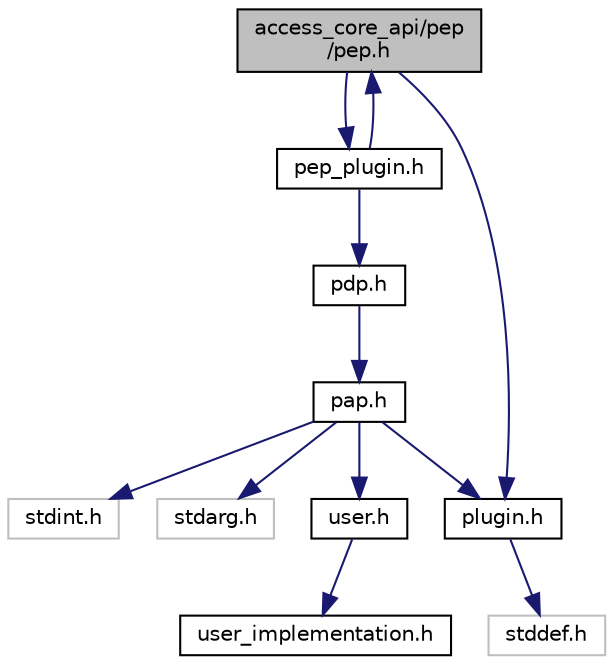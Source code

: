 digraph "access_core_api/pep/pep.h"
{
  edge [fontname="Helvetica",fontsize="10",labelfontname="Helvetica",labelfontsize="10"];
  node [fontname="Helvetica",fontsize="10",shape=record];
  Node0 [label="access_core_api/pep\l/pep.h",height=0.2,width=0.4,color="black", fillcolor="grey75", style="filled", fontcolor="black"];
  Node0 -> Node1 [color="midnightblue",fontsize="10",style="solid",fontname="Helvetica"];
  Node1 [label="pep_plugin.h",height=0.2,width=0.4,color="black", fillcolor="white", style="filled",URL="$pep__plugin_8h.html"];
  Node1 -> Node2 [color="midnightblue",fontsize="10",style="solid",fontname="Helvetica"];
  Node2 [label="pdp.h",height=0.2,width=0.4,color="black", fillcolor="white", style="filled",URL="$pdp_8h.html"];
  Node2 -> Node3 [color="midnightblue",fontsize="10",style="solid",fontname="Helvetica"];
  Node3 [label="pap.h",height=0.2,width=0.4,color="black", fillcolor="white", style="filled",URL="$pap_8h.html"];
  Node3 -> Node4 [color="midnightblue",fontsize="10",style="solid",fontname="Helvetica"];
  Node4 [label="stdarg.h",height=0.2,width=0.4,color="grey75", fillcolor="white", style="filled"];
  Node3 -> Node5 [color="midnightblue",fontsize="10",style="solid",fontname="Helvetica"];
  Node5 [label="stdint.h",height=0.2,width=0.4,color="grey75", fillcolor="white", style="filled"];
  Node3 -> Node6 [color="midnightblue",fontsize="10",style="solid",fontname="Helvetica"];
  Node6 [label="plugin.h",height=0.2,width=0.4,color="black", fillcolor="white", style="filled",URL="$plugin_8h.html"];
  Node6 -> Node7 [color="midnightblue",fontsize="10",style="solid",fontname="Helvetica"];
  Node7 [label="stddef.h",height=0.2,width=0.4,color="grey75", fillcolor="white", style="filled"];
  Node3 -> Node8 [color="midnightblue",fontsize="10",style="solid",fontname="Helvetica"];
  Node8 [label="user.h",height=0.2,width=0.4,color="black", fillcolor="white", style="filled",URL="$user_8h.html"];
  Node8 -> Node9 [color="midnightblue",fontsize="10",style="solid",fontname="Helvetica"];
  Node9 [label="user_implementation.h",height=0.2,width=0.4,color="black", fillcolor="white", style="filled",URL="$user__implementation_8h.html"];
  Node1 -> Node0 [color="midnightblue",fontsize="10",style="solid",fontname="Helvetica"];
  Node0 -> Node6 [color="midnightblue",fontsize="10",style="solid",fontname="Helvetica"];
}
